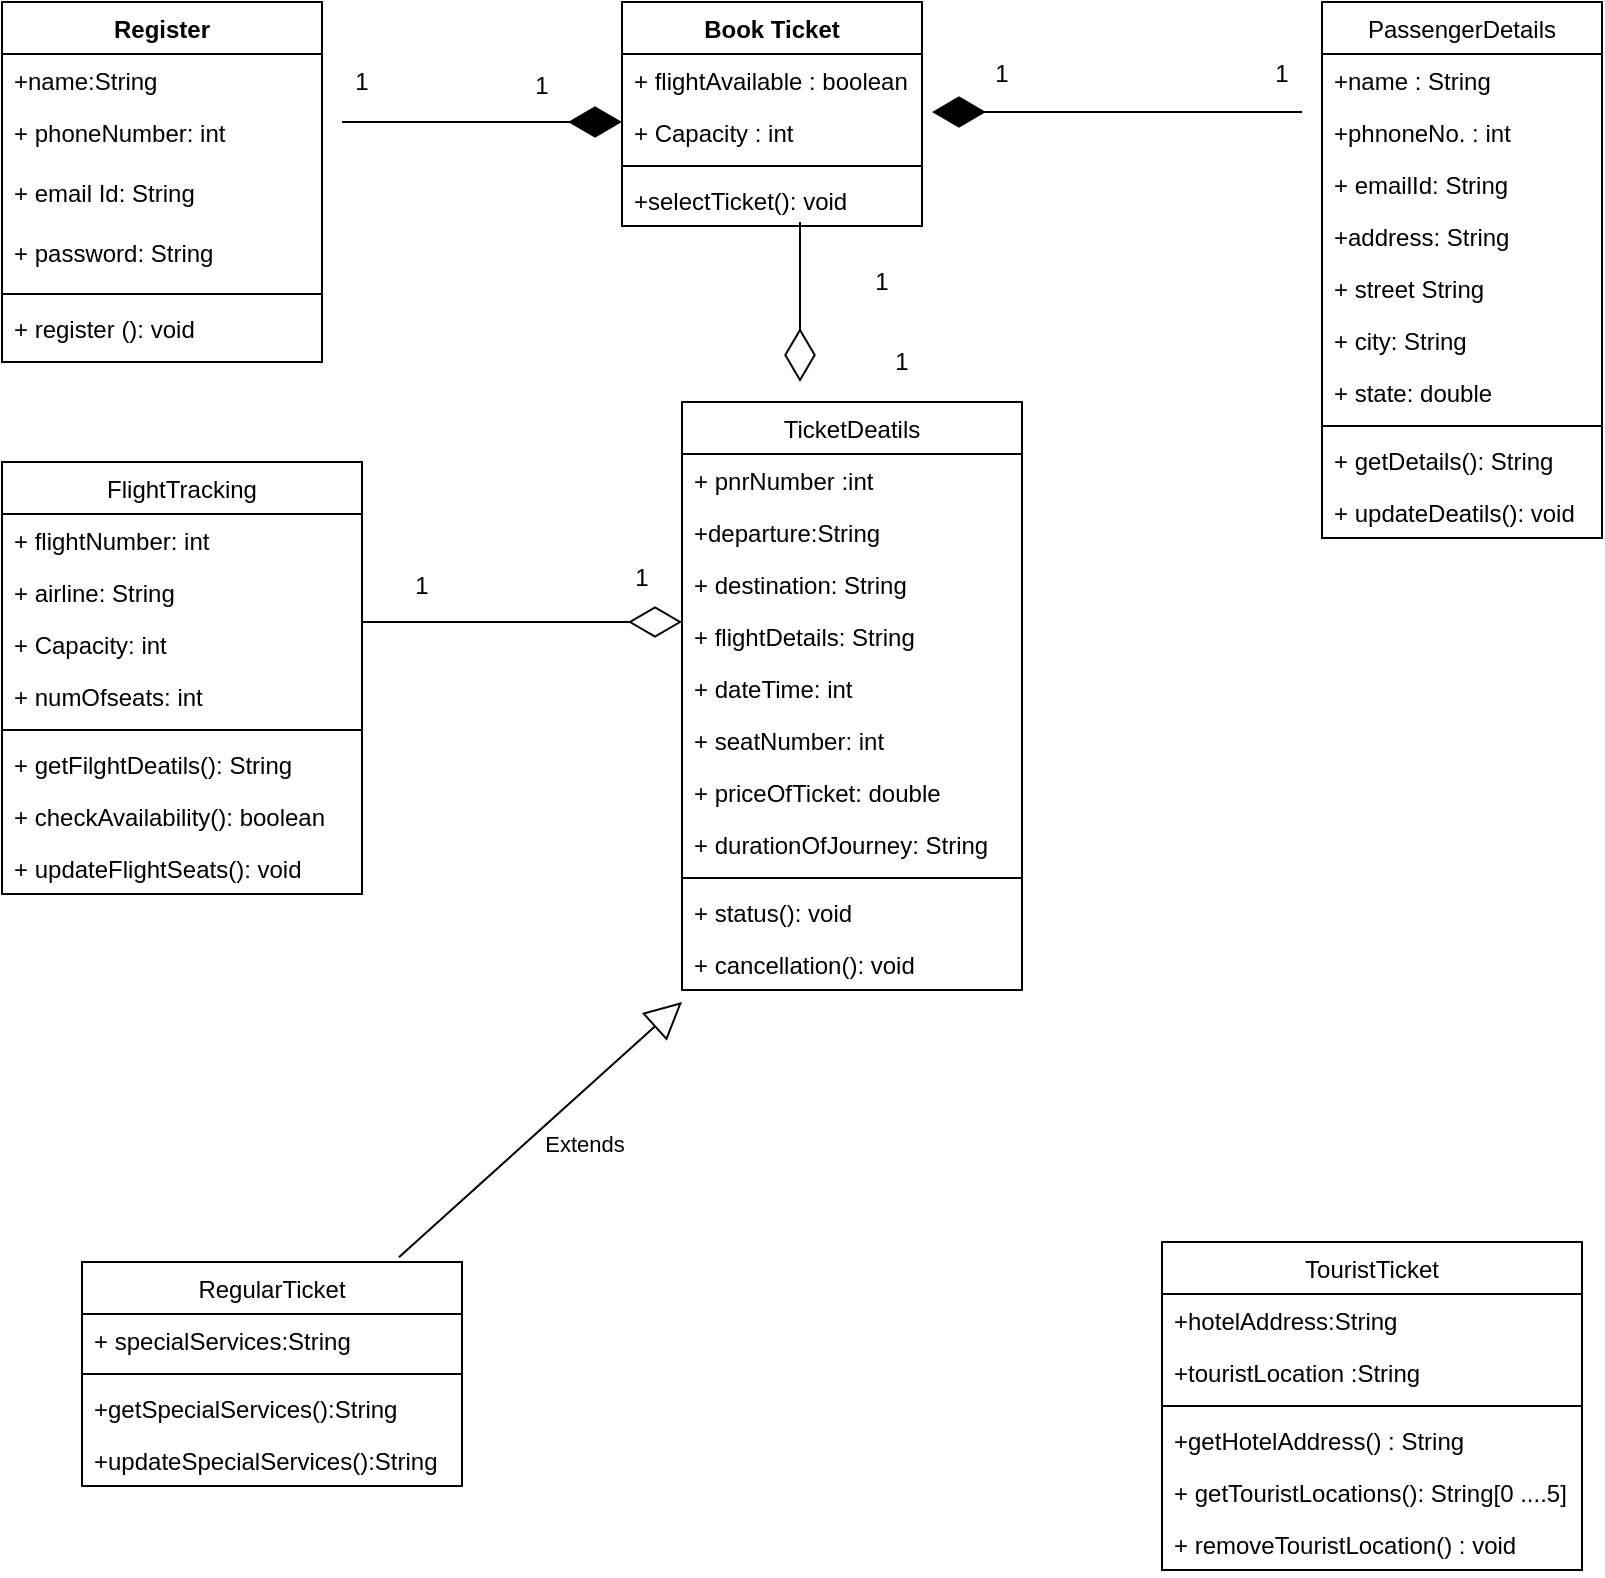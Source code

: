 <mxfile version="14.1.1" type="device"><diagram id="SW99M-12fpjKW4b03t11" name="Page-1"><mxGraphModel dx="2397" dy="1214" grid="1" gridSize="10" guides="1" tooltips="1" connect="1" arrows="1" fold="1" page="1" pageScale="1" pageWidth="827" pageHeight="1169" math="0" shadow="0"><root><mxCell id="0"/><mxCell id="1" parent="0"/><mxCell id="qziaoTD8HLyJ5FOqQ_AZ-1" value="Register" style="swimlane;fontStyle=1;align=center;verticalAlign=top;childLayout=stackLayout;horizontal=1;startSize=26;horizontalStack=0;resizeParent=1;resizeParentMax=0;resizeLast=0;collapsible=1;marginBottom=0;" vertex="1" parent="1"><mxGeometry width="160" height="180" as="geometry"><mxRectangle x="170" y="90" width="80" height="26" as="alternateBounds"/></mxGeometry></mxCell><mxCell id="qziaoTD8HLyJ5FOqQ_AZ-2" value="+name:String" style="text;strokeColor=none;fillColor=none;align=left;verticalAlign=top;spacingLeft=4;spacingRight=4;overflow=hidden;rotatable=0;points=[[0,0.5],[1,0.5]];portConstraint=eastwest;" vertex="1" parent="qziaoTD8HLyJ5FOqQ_AZ-1"><mxGeometry y="26" width="160" height="26" as="geometry"/></mxCell><mxCell id="qziaoTD8HLyJ5FOqQ_AZ-4" value="+ phoneNumber: int" style="text;strokeColor=none;fillColor=none;align=left;verticalAlign=top;spacingLeft=4;spacingRight=4;overflow=hidden;rotatable=0;points=[[0,0.5],[1,0.5]];portConstraint=eastwest;" vertex="1" parent="qziaoTD8HLyJ5FOqQ_AZ-1"><mxGeometry y="52" width="160" height="30" as="geometry"/></mxCell><mxCell id="qziaoTD8HLyJ5FOqQ_AZ-5" value="+ email Id: String" style="text;strokeColor=none;fillColor=none;align=left;verticalAlign=top;spacingLeft=4;spacingRight=4;overflow=hidden;rotatable=0;points=[[0,0.5],[1,0.5]];portConstraint=eastwest;" vertex="1" parent="qziaoTD8HLyJ5FOqQ_AZ-1"><mxGeometry y="82" width="160" height="30" as="geometry"/></mxCell><mxCell id="qziaoTD8HLyJ5FOqQ_AZ-7" value="+ password: String" style="text;strokeColor=none;fillColor=none;align=left;verticalAlign=top;spacingLeft=4;spacingRight=4;overflow=hidden;rotatable=0;points=[[0,0.5],[1,0.5]];portConstraint=eastwest;" vertex="1" parent="qziaoTD8HLyJ5FOqQ_AZ-1"><mxGeometry y="112" width="160" height="30" as="geometry"/></mxCell><mxCell id="qziaoTD8HLyJ5FOqQ_AZ-3" value="" style="line;strokeWidth=1;fillColor=none;align=left;verticalAlign=middle;spacingTop=-1;spacingLeft=3;spacingRight=3;rotatable=0;labelPosition=right;points=[];portConstraint=eastwest;" vertex="1" parent="qziaoTD8HLyJ5FOqQ_AZ-1"><mxGeometry y="142" width="160" height="8" as="geometry"/></mxCell><mxCell id="qziaoTD8HLyJ5FOqQ_AZ-9" value="+ register (): void" style="text;strokeColor=none;fillColor=none;align=left;verticalAlign=top;spacingLeft=4;spacingRight=4;overflow=hidden;rotatable=0;points=[[0,0.5],[1,0.5]];portConstraint=eastwest;" vertex="1" parent="qziaoTD8HLyJ5FOqQ_AZ-1"><mxGeometry y="150" width="160" height="30" as="geometry"/></mxCell><mxCell id="qziaoTD8HLyJ5FOqQ_AZ-10" value="Book Ticket" style="swimlane;fontStyle=1;align=center;verticalAlign=top;childLayout=stackLayout;horizontal=1;startSize=26;horizontalStack=0;resizeParent=1;resizeParentMax=0;resizeLast=0;collapsible=1;marginBottom=0;" vertex="1" parent="1"><mxGeometry x="310" width="150" height="112" as="geometry"/></mxCell><mxCell id="qziaoTD8HLyJ5FOqQ_AZ-11" value="+ flightAvailable : boolean" style="text;strokeColor=none;fillColor=none;align=left;verticalAlign=top;spacingLeft=4;spacingRight=4;overflow=hidden;rotatable=0;points=[[0,0.5],[1,0.5]];portConstraint=eastwest;" vertex="1" parent="qziaoTD8HLyJ5FOqQ_AZ-10"><mxGeometry y="26" width="150" height="26" as="geometry"/></mxCell><mxCell id="qziaoTD8HLyJ5FOqQ_AZ-13" value="+ Capacity : int" style="text;strokeColor=none;fillColor=none;align=left;verticalAlign=top;spacingLeft=4;spacingRight=4;overflow=hidden;rotatable=0;points=[[0,0.5],[1,0.5]];portConstraint=eastwest;" vertex="1" parent="qziaoTD8HLyJ5FOqQ_AZ-10"><mxGeometry y="52" width="150" height="26" as="geometry"/></mxCell><mxCell id="qziaoTD8HLyJ5FOqQ_AZ-12" value="" style="line;strokeWidth=1;fillColor=none;align=left;verticalAlign=middle;spacingTop=-1;spacingLeft=3;spacingRight=3;rotatable=0;labelPosition=right;points=[];portConstraint=eastwest;" vertex="1" parent="qziaoTD8HLyJ5FOqQ_AZ-10"><mxGeometry y="78" width="150" height="8" as="geometry"/></mxCell><mxCell id="qziaoTD8HLyJ5FOqQ_AZ-15" value="+selectTicket(): void" style="text;strokeColor=none;fillColor=none;align=left;verticalAlign=top;spacingLeft=4;spacingRight=4;overflow=hidden;rotatable=0;points=[[0,0.5],[1,0.5]];portConstraint=eastwest;" vertex="1" parent="qziaoTD8HLyJ5FOqQ_AZ-10"><mxGeometry y="86" width="150" height="26" as="geometry"/></mxCell><mxCell id="qziaoTD8HLyJ5FOqQ_AZ-16" value="PassengerDetails" style="swimlane;fontStyle=0;childLayout=stackLayout;horizontal=1;startSize=26;fillColor=none;horizontalStack=0;resizeParent=1;resizeParentMax=0;resizeLast=0;collapsible=1;marginBottom=0;" vertex="1" parent="1"><mxGeometry x="660" width="140" height="268" as="geometry"/></mxCell><mxCell id="qziaoTD8HLyJ5FOqQ_AZ-17" value="+name : String " style="text;strokeColor=none;fillColor=none;align=left;verticalAlign=top;spacingLeft=4;spacingRight=4;overflow=hidden;rotatable=0;points=[[0,0.5],[1,0.5]];portConstraint=eastwest;" vertex="1" parent="qziaoTD8HLyJ5FOqQ_AZ-16"><mxGeometry y="26" width="140" height="26" as="geometry"/></mxCell><mxCell id="qziaoTD8HLyJ5FOqQ_AZ-18" value="+phnoneNo. : int" style="text;strokeColor=none;fillColor=none;align=left;verticalAlign=top;spacingLeft=4;spacingRight=4;overflow=hidden;rotatable=0;points=[[0,0.5],[1,0.5]];portConstraint=eastwest;" vertex="1" parent="qziaoTD8HLyJ5FOqQ_AZ-16"><mxGeometry y="52" width="140" height="26" as="geometry"/></mxCell><mxCell id="qziaoTD8HLyJ5FOqQ_AZ-19" value="+ emailId: String" style="text;strokeColor=none;fillColor=none;align=left;verticalAlign=top;spacingLeft=4;spacingRight=4;overflow=hidden;rotatable=0;points=[[0,0.5],[1,0.5]];portConstraint=eastwest;" vertex="1" parent="qziaoTD8HLyJ5FOqQ_AZ-16"><mxGeometry y="78" width="140" height="26" as="geometry"/></mxCell><mxCell id="qziaoTD8HLyJ5FOqQ_AZ-20" value="+address: String" style="text;strokeColor=none;fillColor=none;align=left;verticalAlign=top;spacingLeft=4;spacingRight=4;overflow=hidden;rotatable=0;points=[[0,0.5],[1,0.5]];portConstraint=eastwest;" vertex="1" parent="qziaoTD8HLyJ5FOqQ_AZ-16"><mxGeometry y="104" width="140" height="26" as="geometry"/></mxCell><mxCell id="qziaoTD8HLyJ5FOqQ_AZ-21" value="+ street String" style="text;strokeColor=none;fillColor=none;align=left;verticalAlign=top;spacingLeft=4;spacingRight=4;overflow=hidden;rotatable=0;points=[[0,0.5],[1,0.5]];portConstraint=eastwest;" vertex="1" parent="qziaoTD8HLyJ5FOqQ_AZ-16"><mxGeometry y="130" width="140" height="26" as="geometry"/></mxCell><mxCell id="qziaoTD8HLyJ5FOqQ_AZ-22" value="+ city: String" style="text;strokeColor=none;fillColor=none;align=left;verticalAlign=top;spacingLeft=4;spacingRight=4;overflow=hidden;rotatable=0;points=[[0,0.5],[1,0.5]];portConstraint=eastwest;" vertex="1" parent="qziaoTD8HLyJ5FOqQ_AZ-16"><mxGeometry y="156" width="140" height="26" as="geometry"/></mxCell><mxCell id="qziaoTD8HLyJ5FOqQ_AZ-23" value="+ state: double" style="text;strokeColor=none;fillColor=none;align=left;verticalAlign=top;spacingLeft=4;spacingRight=4;overflow=hidden;rotatable=0;points=[[0,0.5],[1,0.5]];portConstraint=eastwest;" vertex="1" parent="qziaoTD8HLyJ5FOqQ_AZ-16"><mxGeometry y="182" width="140" height="26" as="geometry"/></mxCell><mxCell id="qziaoTD8HLyJ5FOqQ_AZ-26" value="" style="line;strokeWidth=1;fillColor=none;align=left;verticalAlign=middle;spacingTop=-1;spacingLeft=3;spacingRight=3;rotatable=0;labelPosition=right;points=[];portConstraint=eastwest;" vertex="1" parent="qziaoTD8HLyJ5FOqQ_AZ-16"><mxGeometry y="208" width="140" height="8" as="geometry"/></mxCell><mxCell id="qziaoTD8HLyJ5FOqQ_AZ-24" value="+ getDetails(): String" style="text;strokeColor=none;fillColor=none;align=left;verticalAlign=top;spacingLeft=4;spacingRight=4;overflow=hidden;rotatable=0;points=[[0,0.5],[1,0.5]];portConstraint=eastwest;" vertex="1" parent="qziaoTD8HLyJ5FOqQ_AZ-16"><mxGeometry y="216" width="140" height="26" as="geometry"/></mxCell><mxCell id="qziaoTD8HLyJ5FOqQ_AZ-25" value="+ updateDeatils(): void" style="text;strokeColor=none;fillColor=none;align=left;verticalAlign=top;spacingLeft=4;spacingRight=4;overflow=hidden;rotatable=0;points=[[0,0.5],[1,0.5]];portConstraint=eastwest;" vertex="1" parent="qziaoTD8HLyJ5FOqQ_AZ-16"><mxGeometry y="242" width="140" height="26" as="geometry"/></mxCell><mxCell id="qziaoTD8HLyJ5FOqQ_AZ-27" value="FlightTracking" style="swimlane;fontStyle=0;childLayout=stackLayout;horizontal=1;startSize=26;fillColor=none;horizontalStack=0;resizeParent=1;resizeParentMax=0;resizeLast=0;collapsible=1;marginBottom=0;" vertex="1" parent="1"><mxGeometry y="230" width="180" height="216" as="geometry"/></mxCell><mxCell id="qziaoTD8HLyJ5FOqQ_AZ-28" value="+ flightNumber: int" style="text;strokeColor=none;fillColor=none;align=left;verticalAlign=top;spacingLeft=4;spacingRight=4;overflow=hidden;rotatable=0;points=[[0,0.5],[1,0.5]];portConstraint=eastwest;" vertex="1" parent="qziaoTD8HLyJ5FOqQ_AZ-27"><mxGeometry y="26" width="180" height="26" as="geometry"/></mxCell><mxCell id="qziaoTD8HLyJ5FOqQ_AZ-29" value="+ airline: String" style="text;strokeColor=none;fillColor=none;align=left;verticalAlign=top;spacingLeft=4;spacingRight=4;overflow=hidden;rotatable=0;points=[[0,0.5],[1,0.5]];portConstraint=eastwest;" vertex="1" parent="qziaoTD8HLyJ5FOqQ_AZ-27"><mxGeometry y="52" width="180" height="26" as="geometry"/></mxCell><mxCell id="qziaoTD8HLyJ5FOqQ_AZ-30" value="+ Capacity: int" style="text;strokeColor=none;fillColor=none;align=left;verticalAlign=top;spacingLeft=4;spacingRight=4;overflow=hidden;rotatable=0;points=[[0,0.5],[1,0.5]];portConstraint=eastwest;" vertex="1" parent="qziaoTD8HLyJ5FOqQ_AZ-27"><mxGeometry y="78" width="180" height="26" as="geometry"/></mxCell><mxCell id="qziaoTD8HLyJ5FOqQ_AZ-31" value="+ numOfseats: int" style="text;strokeColor=none;fillColor=none;align=left;verticalAlign=top;spacingLeft=4;spacingRight=4;overflow=hidden;rotatable=0;points=[[0,0.5],[1,0.5]];portConstraint=eastwest;" vertex="1" parent="qziaoTD8HLyJ5FOqQ_AZ-27"><mxGeometry y="104" width="180" height="26" as="geometry"/></mxCell><mxCell id="qziaoTD8HLyJ5FOqQ_AZ-34" value="" style="line;strokeWidth=1;fillColor=none;align=left;verticalAlign=middle;spacingTop=-1;spacingLeft=3;spacingRight=3;rotatable=0;labelPosition=right;points=[];portConstraint=eastwest;" vertex="1" parent="qziaoTD8HLyJ5FOqQ_AZ-27"><mxGeometry y="130" width="180" height="8" as="geometry"/></mxCell><mxCell id="qziaoTD8HLyJ5FOqQ_AZ-32" value="+ getFilghtDeatils(): String" style="text;strokeColor=none;fillColor=none;align=left;verticalAlign=top;spacingLeft=4;spacingRight=4;overflow=hidden;rotatable=0;points=[[0,0.5],[1,0.5]];portConstraint=eastwest;" vertex="1" parent="qziaoTD8HLyJ5FOqQ_AZ-27"><mxGeometry y="138" width="180" height="26" as="geometry"/></mxCell><mxCell id="qziaoTD8HLyJ5FOqQ_AZ-33" value="+ checkAvailability(): boolean" style="text;strokeColor=none;fillColor=none;align=left;verticalAlign=top;spacingLeft=4;spacingRight=4;overflow=hidden;rotatable=0;points=[[0,0.5],[1,0.5]];portConstraint=eastwest;" vertex="1" parent="qziaoTD8HLyJ5FOqQ_AZ-27"><mxGeometry y="164" width="180" height="26" as="geometry"/></mxCell><mxCell id="qziaoTD8HLyJ5FOqQ_AZ-35" value="+ updateFlightSeats(): void" style="text;strokeColor=none;fillColor=none;align=left;verticalAlign=top;spacingLeft=4;spacingRight=4;overflow=hidden;rotatable=0;points=[[0,0.5],[1,0.5]];portConstraint=eastwest;" vertex="1" parent="qziaoTD8HLyJ5FOqQ_AZ-27"><mxGeometry y="190" width="180" height="26" as="geometry"/></mxCell><mxCell id="qziaoTD8HLyJ5FOqQ_AZ-38" value="TicketDeatils" style="swimlane;fontStyle=0;childLayout=stackLayout;horizontal=1;startSize=26;fillColor=none;horizontalStack=0;resizeParent=1;resizeParentMax=0;resizeLast=0;collapsible=1;marginBottom=0;" vertex="1" parent="1"><mxGeometry x="340" y="200" width="170" height="294" as="geometry"/></mxCell><mxCell id="qziaoTD8HLyJ5FOqQ_AZ-39" value="+ pnrNumber :int" style="text;strokeColor=none;fillColor=none;align=left;verticalAlign=top;spacingLeft=4;spacingRight=4;overflow=hidden;rotatable=0;points=[[0,0.5],[1,0.5]];portConstraint=eastwest;" vertex="1" parent="qziaoTD8HLyJ5FOqQ_AZ-38"><mxGeometry y="26" width="170" height="26" as="geometry"/></mxCell><mxCell id="qziaoTD8HLyJ5FOqQ_AZ-40" value="+departure:String" style="text;strokeColor=none;fillColor=none;align=left;verticalAlign=top;spacingLeft=4;spacingRight=4;overflow=hidden;rotatable=0;points=[[0,0.5],[1,0.5]];portConstraint=eastwest;" vertex="1" parent="qziaoTD8HLyJ5FOqQ_AZ-38"><mxGeometry y="52" width="170" height="26" as="geometry"/></mxCell><mxCell id="qziaoTD8HLyJ5FOqQ_AZ-41" value="+ destination: String" style="text;strokeColor=none;fillColor=none;align=left;verticalAlign=top;spacingLeft=4;spacingRight=4;overflow=hidden;rotatable=0;points=[[0,0.5],[1,0.5]];portConstraint=eastwest;" vertex="1" parent="qziaoTD8HLyJ5FOqQ_AZ-38"><mxGeometry y="78" width="170" height="26" as="geometry"/></mxCell><mxCell id="qziaoTD8HLyJ5FOqQ_AZ-42" value="+ flightDetails: String" style="text;strokeColor=none;fillColor=none;align=left;verticalAlign=top;spacingLeft=4;spacingRight=4;overflow=hidden;rotatable=0;points=[[0,0.5],[1,0.5]];portConstraint=eastwest;" vertex="1" parent="qziaoTD8HLyJ5FOqQ_AZ-38"><mxGeometry y="104" width="170" height="26" as="geometry"/></mxCell><mxCell id="qziaoTD8HLyJ5FOqQ_AZ-43" value="+ dateTime: int" style="text;strokeColor=none;fillColor=none;align=left;verticalAlign=top;spacingLeft=4;spacingRight=4;overflow=hidden;rotatable=0;points=[[0,0.5],[1,0.5]];portConstraint=eastwest;" vertex="1" parent="qziaoTD8HLyJ5FOqQ_AZ-38"><mxGeometry y="130" width="170" height="26" as="geometry"/></mxCell><mxCell id="qziaoTD8HLyJ5FOqQ_AZ-44" value="+ seatNumber: int" style="text;strokeColor=none;fillColor=none;align=left;verticalAlign=top;spacingLeft=4;spacingRight=4;overflow=hidden;rotatable=0;points=[[0,0.5],[1,0.5]];portConstraint=eastwest;" vertex="1" parent="qziaoTD8HLyJ5FOqQ_AZ-38"><mxGeometry y="156" width="170" height="26" as="geometry"/></mxCell><mxCell id="qziaoTD8HLyJ5FOqQ_AZ-45" value="+ priceOfTicket: double" style="text;strokeColor=none;fillColor=none;align=left;verticalAlign=top;spacingLeft=4;spacingRight=4;overflow=hidden;rotatable=0;points=[[0,0.5],[1,0.5]];portConstraint=eastwest;" vertex="1" parent="qziaoTD8HLyJ5FOqQ_AZ-38"><mxGeometry y="182" width="170" height="26" as="geometry"/></mxCell><mxCell id="qziaoTD8HLyJ5FOqQ_AZ-46" value="+ durationOfJourney: String" style="text;strokeColor=none;fillColor=none;align=left;verticalAlign=top;spacingLeft=4;spacingRight=4;overflow=hidden;rotatable=0;points=[[0,0.5],[1,0.5]];portConstraint=eastwest;" vertex="1" parent="qziaoTD8HLyJ5FOqQ_AZ-38"><mxGeometry y="208" width="170" height="26" as="geometry"/></mxCell><mxCell id="qziaoTD8HLyJ5FOqQ_AZ-49" value="" style="line;strokeWidth=1;fillColor=none;align=left;verticalAlign=middle;spacingTop=-1;spacingLeft=3;spacingRight=3;rotatable=0;labelPosition=right;points=[];portConstraint=eastwest;" vertex="1" parent="qziaoTD8HLyJ5FOqQ_AZ-38"><mxGeometry y="234" width="170" height="8" as="geometry"/></mxCell><mxCell id="qziaoTD8HLyJ5FOqQ_AZ-48" value="+ status(): void" style="text;strokeColor=none;fillColor=none;align=left;verticalAlign=top;spacingLeft=4;spacingRight=4;overflow=hidden;rotatable=0;points=[[0,0.5],[1,0.5]];portConstraint=eastwest;" vertex="1" parent="qziaoTD8HLyJ5FOqQ_AZ-38"><mxGeometry y="242" width="170" height="26" as="geometry"/></mxCell><mxCell id="qziaoTD8HLyJ5FOqQ_AZ-47" value="+ cancellation(): void" style="text;strokeColor=none;fillColor=none;align=left;verticalAlign=top;spacingLeft=4;spacingRight=4;overflow=hidden;rotatable=0;points=[[0,0.5],[1,0.5]];portConstraint=eastwest;" vertex="1" parent="qziaoTD8HLyJ5FOqQ_AZ-38"><mxGeometry y="268" width="170" height="26" as="geometry"/></mxCell><mxCell id="qziaoTD8HLyJ5FOqQ_AZ-50" value="RegularTicket" style="swimlane;fontStyle=0;childLayout=stackLayout;horizontal=1;startSize=26;fillColor=none;horizontalStack=0;resizeParent=1;resizeParentMax=0;resizeLast=0;collapsible=1;marginBottom=0;" vertex="1" parent="1"><mxGeometry x="40" y="630" width="190" height="112" as="geometry"/></mxCell><mxCell id="qziaoTD8HLyJ5FOqQ_AZ-51" value="+ specialServices:String" style="text;strokeColor=none;fillColor=none;align=left;verticalAlign=top;spacingLeft=4;spacingRight=4;overflow=hidden;rotatable=0;points=[[0,0.5],[1,0.5]];portConstraint=eastwest;" vertex="1" parent="qziaoTD8HLyJ5FOqQ_AZ-50"><mxGeometry y="26" width="190" height="26" as="geometry"/></mxCell><mxCell id="qziaoTD8HLyJ5FOqQ_AZ-54" value="" style="line;strokeWidth=1;fillColor=none;align=left;verticalAlign=middle;spacingTop=-1;spacingLeft=3;spacingRight=3;rotatable=0;labelPosition=right;points=[];portConstraint=eastwest;" vertex="1" parent="qziaoTD8HLyJ5FOqQ_AZ-50"><mxGeometry y="52" width="190" height="8" as="geometry"/></mxCell><mxCell id="qziaoTD8HLyJ5FOqQ_AZ-52" value="+getSpecialServices():String" style="text;strokeColor=none;fillColor=none;align=left;verticalAlign=top;spacingLeft=4;spacingRight=4;overflow=hidden;rotatable=0;points=[[0,0.5],[1,0.5]];portConstraint=eastwest;" vertex="1" parent="qziaoTD8HLyJ5FOqQ_AZ-50"><mxGeometry y="60" width="190" height="26" as="geometry"/></mxCell><mxCell id="qziaoTD8HLyJ5FOqQ_AZ-53" value="+updateSpecialServices():String" style="text;strokeColor=none;fillColor=none;align=left;verticalAlign=top;spacingLeft=4;spacingRight=4;overflow=hidden;rotatable=0;points=[[0,0.5],[1,0.5]];portConstraint=eastwest;" vertex="1" parent="qziaoTD8HLyJ5FOqQ_AZ-50"><mxGeometry y="86" width="190" height="26" as="geometry"/></mxCell><mxCell id="qziaoTD8HLyJ5FOqQ_AZ-55" value="TouristTicket" style="swimlane;fontStyle=0;childLayout=stackLayout;horizontal=1;startSize=26;fillColor=none;horizontalStack=0;resizeParent=1;resizeParentMax=0;resizeLast=0;collapsible=1;marginBottom=0;" vertex="1" parent="1"><mxGeometry x="580" y="620" width="210" height="164" as="geometry"/></mxCell><mxCell id="qziaoTD8HLyJ5FOqQ_AZ-56" value="+hotelAddress:String" style="text;strokeColor=none;fillColor=none;align=left;verticalAlign=top;spacingLeft=4;spacingRight=4;overflow=hidden;rotatable=0;points=[[0,0.5],[1,0.5]];portConstraint=eastwest;" vertex="1" parent="qziaoTD8HLyJ5FOqQ_AZ-55"><mxGeometry y="26" width="210" height="26" as="geometry"/></mxCell><mxCell id="qziaoTD8HLyJ5FOqQ_AZ-57" value="+touristLocation :String" style="text;strokeColor=none;fillColor=none;align=left;verticalAlign=top;spacingLeft=4;spacingRight=4;overflow=hidden;rotatable=0;points=[[0,0.5],[1,0.5]];portConstraint=eastwest;" vertex="1" parent="qziaoTD8HLyJ5FOqQ_AZ-55"><mxGeometry y="52" width="210" height="26" as="geometry"/></mxCell><mxCell id="qziaoTD8HLyJ5FOqQ_AZ-59" value="" style="line;strokeWidth=1;fillColor=none;align=left;verticalAlign=middle;spacingTop=-1;spacingLeft=3;spacingRight=3;rotatable=0;labelPosition=right;points=[];portConstraint=eastwest;" vertex="1" parent="qziaoTD8HLyJ5FOqQ_AZ-55"><mxGeometry y="78" width="210" height="8" as="geometry"/></mxCell><mxCell id="qziaoTD8HLyJ5FOqQ_AZ-58" value="+getHotelAddress() : String" style="text;strokeColor=none;fillColor=none;align=left;verticalAlign=top;spacingLeft=4;spacingRight=4;overflow=hidden;rotatable=0;points=[[0,0.5],[1,0.5]];portConstraint=eastwest;" vertex="1" parent="qziaoTD8HLyJ5FOqQ_AZ-55"><mxGeometry y="86" width="210" height="26" as="geometry"/></mxCell><mxCell id="qziaoTD8HLyJ5FOqQ_AZ-60" value="+ getTouristLocations(): String[0 ....5]" style="text;strokeColor=none;fillColor=none;align=left;verticalAlign=top;spacingLeft=4;spacingRight=4;overflow=hidden;rotatable=0;points=[[0,0.5],[1,0.5]];portConstraint=eastwest;" vertex="1" parent="qziaoTD8HLyJ5FOqQ_AZ-55"><mxGeometry y="112" width="210" height="26" as="geometry"/></mxCell><mxCell id="qziaoTD8HLyJ5FOqQ_AZ-61" value="+ removeTouristLocation() : void" style="text;strokeColor=none;fillColor=none;align=left;verticalAlign=top;spacingLeft=4;spacingRight=4;overflow=hidden;rotatable=0;points=[[0,0.5],[1,0.5]];portConstraint=eastwest;" vertex="1" parent="qziaoTD8HLyJ5FOqQ_AZ-55"><mxGeometry y="138" width="210" height="26" as="geometry"/></mxCell><mxCell id="qziaoTD8HLyJ5FOqQ_AZ-62" value="" style="endArrow=diamondThin;endFill=1;endSize=24;html=1;" edge="1" parent="1"><mxGeometry width="160" relative="1" as="geometry"><mxPoint x="170" y="60" as="sourcePoint"/><mxPoint x="310" y="60" as="targetPoint"/><Array as="points"><mxPoint x="240" y="60"/></Array></mxGeometry></mxCell><mxCell id="qziaoTD8HLyJ5FOqQ_AZ-64" value="" style="endArrow=diamondThin;endFill=1;endSize=24;html=1;" edge="1" parent="1"><mxGeometry width="160" relative="1" as="geometry"><mxPoint x="650" y="55" as="sourcePoint"/><mxPoint x="465" y="55" as="targetPoint"/></mxGeometry></mxCell><mxCell id="qziaoTD8HLyJ5FOqQ_AZ-66" value="" style="endArrow=diamondThin;endFill=0;endSize=24;html=1;" edge="1" parent="1"><mxGeometry width="160" relative="1" as="geometry"><mxPoint x="399" y="110" as="sourcePoint"/><mxPoint x="399" y="190" as="targetPoint"/></mxGeometry></mxCell><mxCell id="qziaoTD8HLyJ5FOqQ_AZ-67" value="" style="endArrow=diamondThin;endFill=0;endSize=24;html=1;" edge="1" parent="1"><mxGeometry width="160" relative="1" as="geometry"><mxPoint x="180" y="310" as="sourcePoint"/><mxPoint x="340" y="310" as="targetPoint"/></mxGeometry></mxCell><mxCell id="qziaoTD8HLyJ5FOqQ_AZ-71" value="1" style="text;html=1;strokeColor=none;fillColor=none;align=center;verticalAlign=middle;whiteSpace=wrap;rounded=0;" vertex="1" parent="1"><mxGeometry x="160" y="30" width="40" height="20" as="geometry"/></mxCell><mxCell id="qziaoTD8HLyJ5FOqQ_AZ-73" value="1" style="text;html=1;strokeColor=none;fillColor=none;align=center;verticalAlign=middle;whiteSpace=wrap;rounded=0;" vertex="1" parent="1"><mxGeometry x="250" y="32" width="40" height="20" as="geometry"/></mxCell><mxCell id="qziaoTD8HLyJ5FOqQ_AZ-74" value="1" style="text;html=1;strokeColor=none;fillColor=none;align=center;verticalAlign=middle;whiteSpace=wrap;rounded=0;" vertex="1" parent="1"><mxGeometry x="480" y="26" width="40" height="20" as="geometry"/></mxCell><mxCell id="qziaoTD8HLyJ5FOqQ_AZ-75" value="1" style="text;html=1;strokeColor=none;fillColor=none;align=center;verticalAlign=middle;whiteSpace=wrap;rounded=0;" vertex="1" parent="1"><mxGeometry x="620" y="26" width="40" height="20" as="geometry"/></mxCell><mxCell id="qziaoTD8HLyJ5FOqQ_AZ-77" value="1" style="text;html=1;strokeColor=none;fillColor=none;align=center;verticalAlign=middle;whiteSpace=wrap;rounded=0;" vertex="1" parent="1"><mxGeometry x="190" y="282" width="40" height="20" as="geometry"/></mxCell><mxCell id="qziaoTD8HLyJ5FOqQ_AZ-78" value="1" style="text;html=1;strokeColor=none;fillColor=none;align=center;verticalAlign=middle;whiteSpace=wrap;rounded=0;" vertex="1" parent="1"><mxGeometry x="300" y="278" width="40" height="20" as="geometry"/></mxCell><mxCell id="qziaoTD8HLyJ5FOqQ_AZ-79" value="1" style="text;html=1;strokeColor=none;fillColor=none;align=center;verticalAlign=middle;whiteSpace=wrap;rounded=0;" vertex="1" parent="1"><mxGeometry x="420" y="130" width="40" height="20" as="geometry"/></mxCell><mxCell id="qziaoTD8HLyJ5FOqQ_AZ-80" value="1" style="text;html=1;strokeColor=none;fillColor=none;align=center;verticalAlign=middle;whiteSpace=wrap;rounded=0;" vertex="1" parent="1"><mxGeometry x="430" y="170" width="40" height="20" as="geometry"/></mxCell><mxCell id="qziaoTD8HLyJ5FOqQ_AZ-85" value="Extends" style="endArrow=block;endSize=16;endFill=0;html=1;exitX=0.834;exitY=-0.021;exitDx=0;exitDy=0;exitPerimeter=0;entryX=0;entryY=1.231;entryDx=0;entryDy=0;entryPerimeter=0;" edge="1" parent="1" source="qziaoTD8HLyJ5FOqQ_AZ-50" target="qziaoTD8HLyJ5FOqQ_AZ-47"><mxGeometry x="0.125" y="-20" width="160" relative="1" as="geometry"><mxPoint x="310" y="620" as="sourcePoint"/><mxPoint x="470" y="620" as="targetPoint"/><mxPoint as="offset"/></mxGeometry></mxCell></root></mxGraphModel></diagram></mxfile>